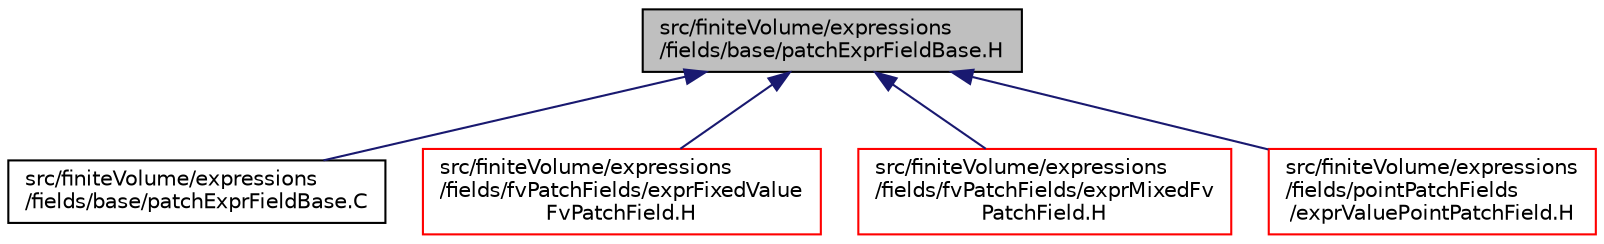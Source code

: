 digraph "src/finiteVolume/expressions/fields/base/patchExprFieldBase.H"
{
  bgcolor="transparent";
  edge [fontname="Helvetica",fontsize="10",labelfontname="Helvetica",labelfontsize="10"];
  node [fontname="Helvetica",fontsize="10",shape=record];
  Node1 [label="src/finiteVolume/expressions\l/fields/base/patchExprFieldBase.H",height=0.2,width=0.4,color="black", fillcolor="grey75", style="filled" fontcolor="black"];
  Node1 -> Node2 [dir="back",color="midnightblue",fontsize="10",style="solid",fontname="Helvetica"];
  Node2 [label="src/finiteVolume/expressions\l/fields/base/patchExprFieldBase.C",height=0.2,width=0.4,color="black",URL="$patchExprFieldBase_8C.html"];
  Node1 -> Node3 [dir="back",color="midnightblue",fontsize="10",style="solid",fontname="Helvetica"];
  Node3 [label="src/finiteVolume/expressions\l/fields/fvPatchFields/exprFixedValue\lFvPatchField.H",height=0.2,width=0.4,color="red",URL="$exprFixedValueFvPatchField_8H.html"];
  Node1 -> Node4 [dir="back",color="midnightblue",fontsize="10",style="solid",fontname="Helvetica"];
  Node4 [label="src/finiteVolume/expressions\l/fields/fvPatchFields/exprMixedFv\lPatchField.H",height=0.2,width=0.4,color="red",URL="$exprMixedFvPatchField_8H.html"];
  Node1 -> Node5 [dir="back",color="midnightblue",fontsize="10",style="solid",fontname="Helvetica"];
  Node5 [label="src/finiteVolume/expressions\l/fields/pointPatchFields\l/exprValuePointPatchField.H",height=0.2,width=0.4,color="red",URL="$exprValuePointPatchField_8H.html"];
}
